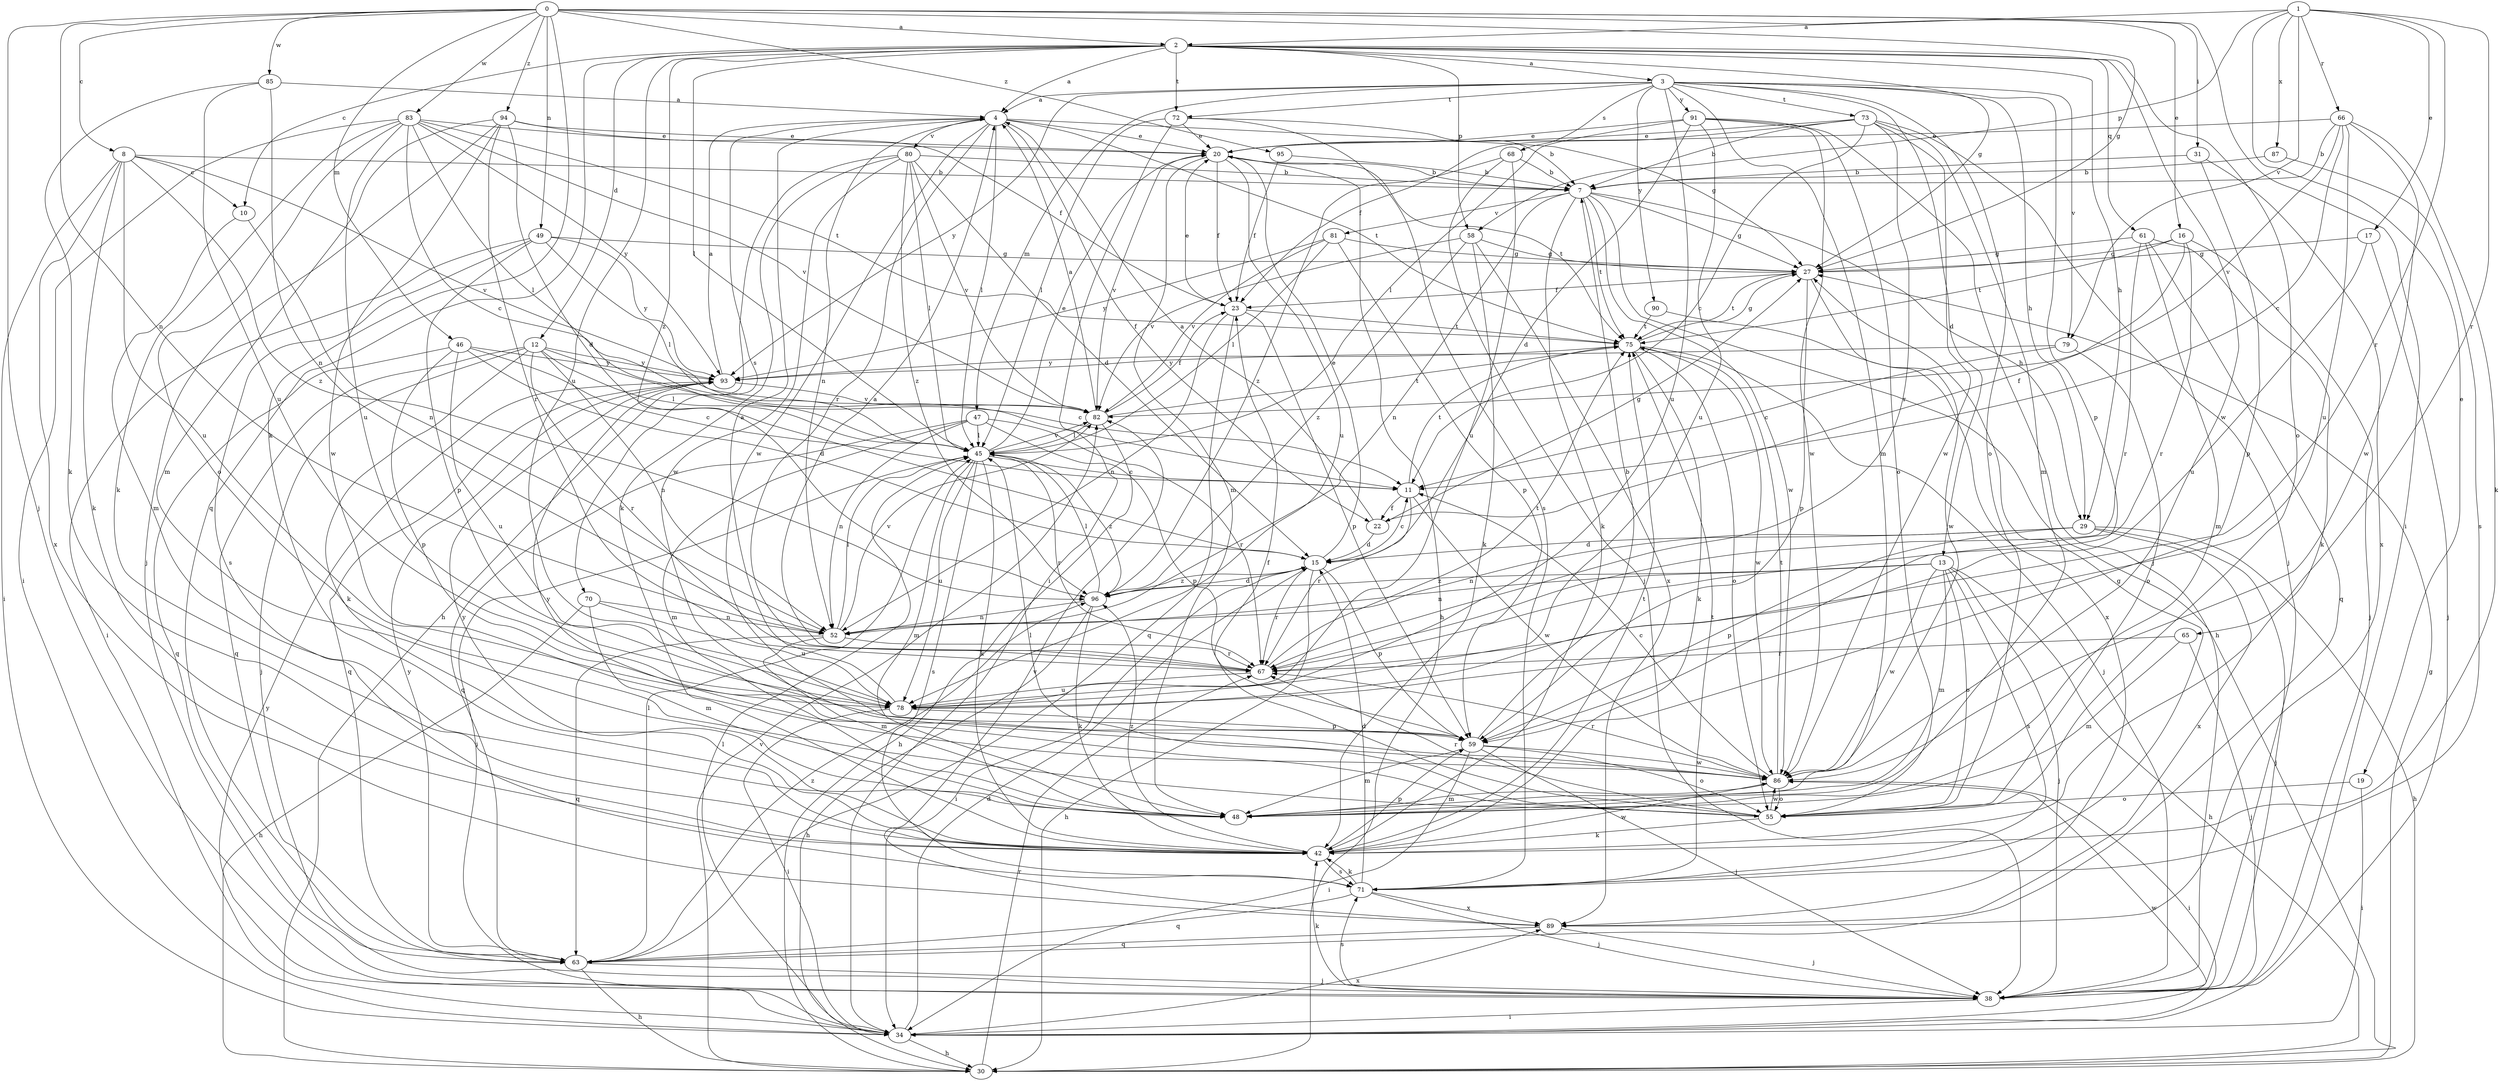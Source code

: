 strict digraph  {
0;
1;
2;
3;
4;
7;
8;
10;
11;
12;
13;
15;
16;
17;
19;
20;
22;
23;
27;
29;
30;
31;
34;
38;
42;
45;
46;
47;
48;
49;
52;
55;
58;
59;
61;
63;
65;
66;
67;
68;
70;
71;
72;
73;
75;
78;
79;
80;
81;
82;
83;
85;
86;
87;
89;
90;
91;
93;
94;
95;
96;
0 -> 2  [label=a];
0 -> 8  [label=c];
0 -> 16  [label=e];
0 -> 27  [label=g];
0 -> 31  [label=i];
0 -> 34  [label=i];
0 -> 38  [label=j];
0 -> 42  [label=k];
0 -> 46  [label=m];
0 -> 49  [label=n];
0 -> 52  [label=n];
0 -> 83  [label=w];
0 -> 85  [label=w];
0 -> 94  [label=z];
0 -> 95  [label=z];
1 -> 2  [label=a];
1 -> 17  [label=e];
1 -> 19  [label=e];
1 -> 58  [label=p];
1 -> 65  [label=r];
1 -> 66  [label=r];
1 -> 67  [label=r];
1 -> 79  [label=v];
1 -> 87  [label=x];
2 -> 3  [label=a];
2 -> 4  [label=a];
2 -> 10  [label=c];
2 -> 12  [label=d];
2 -> 27  [label=g];
2 -> 29  [label=h];
2 -> 45  [label=l];
2 -> 55  [label=o];
2 -> 58  [label=p];
2 -> 61  [label=q];
2 -> 63  [label=q];
2 -> 72  [label=t];
2 -> 78  [label=u];
2 -> 86  [label=w];
2 -> 96  [label=z];
3 -> 4  [label=a];
3 -> 13  [label=d];
3 -> 29  [label=h];
3 -> 47  [label=m];
3 -> 48  [label=m];
3 -> 55  [label=o];
3 -> 59  [label=p];
3 -> 68  [label=s];
3 -> 72  [label=t];
3 -> 73  [label=t];
3 -> 78  [label=u];
3 -> 79  [label=v];
3 -> 90  [label=y];
3 -> 91  [label=y];
3 -> 93  [label=y];
4 -> 20  [label=e];
4 -> 22  [label=f];
4 -> 27  [label=g];
4 -> 45  [label=l];
4 -> 52  [label=n];
4 -> 67  [label=r];
4 -> 70  [label=s];
4 -> 75  [label=t];
4 -> 80  [label=v];
4 -> 86  [label=w];
7 -> 27  [label=g];
7 -> 29  [label=h];
7 -> 30  [label=h];
7 -> 42  [label=k];
7 -> 52  [label=n];
7 -> 75  [label=t];
7 -> 81  [label=v];
7 -> 86  [label=w];
8 -> 7  [label=b];
8 -> 10  [label=c];
8 -> 34  [label=i];
8 -> 42  [label=k];
8 -> 78  [label=u];
8 -> 82  [label=v];
8 -> 89  [label=x];
8 -> 96  [label=z];
10 -> 48  [label=m];
10 -> 52  [label=n];
11 -> 22  [label=f];
11 -> 67  [label=r];
11 -> 75  [label=t];
11 -> 86  [label=w];
12 -> 11  [label=c];
12 -> 38  [label=j];
12 -> 42  [label=k];
12 -> 45  [label=l];
12 -> 52  [label=n];
12 -> 63  [label=q];
12 -> 67  [label=r];
12 -> 93  [label=y];
13 -> 30  [label=h];
13 -> 38  [label=j];
13 -> 48  [label=m];
13 -> 52  [label=n];
13 -> 55  [label=o];
13 -> 71  [label=s];
13 -> 86  [label=w];
13 -> 96  [label=z];
15 -> 11  [label=c];
15 -> 20  [label=e];
15 -> 30  [label=h];
15 -> 34  [label=i];
15 -> 59  [label=p];
15 -> 67  [label=r];
15 -> 96  [label=z];
16 -> 22  [label=f];
16 -> 27  [label=g];
16 -> 38  [label=j];
16 -> 67  [label=r];
16 -> 75  [label=t];
17 -> 27  [label=g];
17 -> 38  [label=j];
17 -> 78  [label=u];
19 -> 34  [label=i];
19 -> 55  [label=o];
20 -> 7  [label=b];
20 -> 23  [label=f];
20 -> 30  [label=h];
20 -> 48  [label=m];
20 -> 75  [label=t];
20 -> 78  [label=u];
20 -> 82  [label=v];
22 -> 4  [label=a];
22 -> 15  [label=d];
22 -> 27  [label=g];
23 -> 20  [label=e];
23 -> 52  [label=n];
23 -> 59  [label=p];
23 -> 63  [label=q];
23 -> 75  [label=t];
27 -> 23  [label=f];
27 -> 59  [label=p];
27 -> 75  [label=t];
27 -> 86  [label=w];
29 -> 15  [label=d];
29 -> 30  [label=h];
29 -> 38  [label=j];
29 -> 52  [label=n];
29 -> 59  [label=p];
29 -> 89  [label=x];
30 -> 27  [label=g];
30 -> 67  [label=r];
30 -> 82  [label=v];
31 -> 7  [label=b];
31 -> 59  [label=p];
31 -> 89  [label=x];
34 -> 15  [label=d];
34 -> 30  [label=h];
34 -> 45  [label=l];
34 -> 86  [label=w];
34 -> 89  [label=x];
34 -> 93  [label=y];
38 -> 34  [label=i];
38 -> 42  [label=k];
38 -> 71  [label=s];
42 -> 59  [label=p];
42 -> 71  [label=s];
42 -> 75  [label=t];
42 -> 86  [label=w];
42 -> 93  [label=y];
42 -> 96  [label=z];
45 -> 11  [label=c];
45 -> 20  [label=e];
45 -> 34  [label=i];
45 -> 42  [label=k];
45 -> 48  [label=m];
45 -> 67  [label=r];
45 -> 71  [label=s];
45 -> 78  [label=u];
45 -> 82  [label=v];
45 -> 96  [label=z];
46 -> 11  [label=c];
46 -> 15  [label=d];
46 -> 59  [label=p];
46 -> 63  [label=q];
46 -> 78  [label=u];
46 -> 93  [label=y];
47 -> 45  [label=l];
47 -> 48  [label=m];
47 -> 52  [label=n];
47 -> 59  [label=p];
47 -> 63  [label=q];
47 -> 67  [label=r];
49 -> 27  [label=g];
49 -> 34  [label=i];
49 -> 45  [label=l];
49 -> 59  [label=p];
49 -> 71  [label=s];
49 -> 93  [label=y];
52 -> 45  [label=l];
52 -> 48  [label=m];
52 -> 63  [label=q];
52 -> 67  [label=r];
52 -> 82  [label=v];
55 -> 23  [label=f];
55 -> 42  [label=k];
55 -> 45  [label=l];
55 -> 67  [label=r];
55 -> 86  [label=w];
55 -> 93  [label=y];
58 -> 27  [label=g];
58 -> 42  [label=k];
58 -> 82  [label=v];
58 -> 89  [label=x];
58 -> 96  [label=z];
59 -> 7  [label=b];
59 -> 34  [label=i];
59 -> 38  [label=j];
59 -> 48  [label=m];
59 -> 55  [label=o];
59 -> 86  [label=w];
61 -> 27  [label=g];
61 -> 42  [label=k];
61 -> 48  [label=m];
61 -> 63  [label=q];
61 -> 67  [label=r];
63 -> 30  [label=h];
63 -> 38  [label=j];
63 -> 45  [label=l];
63 -> 93  [label=y];
63 -> 96  [label=z];
65 -> 38  [label=j];
65 -> 48  [label=m];
65 -> 67  [label=r];
66 -> 7  [label=b];
66 -> 11  [label=c];
66 -> 20  [label=e];
66 -> 42  [label=k];
66 -> 78  [label=u];
66 -> 82  [label=v];
66 -> 86  [label=w];
67 -> 4  [label=a];
67 -> 75  [label=t];
67 -> 78  [label=u];
68 -> 7  [label=b];
68 -> 38  [label=j];
68 -> 78  [label=u];
68 -> 96  [label=z];
70 -> 30  [label=h];
70 -> 48  [label=m];
70 -> 52  [label=n];
70 -> 78  [label=u];
71 -> 15  [label=d];
71 -> 27  [label=g];
71 -> 38  [label=j];
71 -> 42  [label=k];
71 -> 63  [label=q];
71 -> 75  [label=t];
71 -> 89  [label=x];
72 -> 7  [label=b];
72 -> 20  [label=e];
72 -> 34  [label=i];
72 -> 45  [label=l];
72 -> 71  [label=s];
73 -> 7  [label=b];
73 -> 11  [label=c];
73 -> 20  [label=e];
73 -> 23  [label=f];
73 -> 38  [label=j];
73 -> 48  [label=m];
73 -> 67  [label=r];
73 -> 86  [label=w];
75 -> 27  [label=g];
75 -> 38  [label=j];
75 -> 42  [label=k];
75 -> 55  [label=o];
75 -> 86  [label=w];
75 -> 93  [label=y];
78 -> 4  [label=a];
78 -> 34  [label=i];
78 -> 59  [label=p];
79 -> 11  [label=c];
79 -> 55  [label=o];
79 -> 93  [label=y];
80 -> 7  [label=b];
80 -> 15  [label=d];
80 -> 30  [label=h];
80 -> 42  [label=k];
80 -> 45  [label=l];
80 -> 82  [label=v];
80 -> 86  [label=w];
80 -> 96  [label=z];
81 -> 27  [label=g];
81 -> 45  [label=l];
81 -> 59  [label=p];
81 -> 82  [label=v];
81 -> 93  [label=y];
82 -> 4  [label=a];
82 -> 23  [label=f];
82 -> 30  [label=h];
82 -> 45  [label=l];
82 -> 75  [label=t];
83 -> 11  [label=c];
83 -> 20  [label=e];
83 -> 34  [label=i];
83 -> 42  [label=k];
83 -> 45  [label=l];
83 -> 55  [label=o];
83 -> 75  [label=t];
83 -> 78  [label=u];
83 -> 82  [label=v];
83 -> 93  [label=y];
85 -> 4  [label=a];
85 -> 42  [label=k];
85 -> 52  [label=n];
85 -> 78  [label=u];
86 -> 11  [label=c];
86 -> 34  [label=i];
86 -> 48  [label=m];
86 -> 55  [label=o];
86 -> 67  [label=r];
86 -> 75  [label=t];
87 -> 7  [label=b];
87 -> 71  [label=s];
89 -> 38  [label=j];
89 -> 63  [label=q];
89 -> 82  [label=v];
90 -> 75  [label=t];
90 -> 89  [label=x];
91 -> 15  [label=d];
91 -> 20  [label=e];
91 -> 38  [label=j];
91 -> 45  [label=l];
91 -> 55  [label=o];
91 -> 78  [label=u];
91 -> 86  [label=w];
93 -> 4  [label=a];
93 -> 63  [label=q];
93 -> 82  [label=v];
94 -> 15  [label=d];
94 -> 20  [label=e];
94 -> 23  [label=f];
94 -> 38  [label=j];
94 -> 48  [label=m];
94 -> 67  [label=r];
94 -> 86  [label=w];
95 -> 7  [label=b];
95 -> 23  [label=f];
96 -> 15  [label=d];
96 -> 30  [label=h];
96 -> 42  [label=k];
96 -> 45  [label=l];
96 -> 52  [label=n];
}

